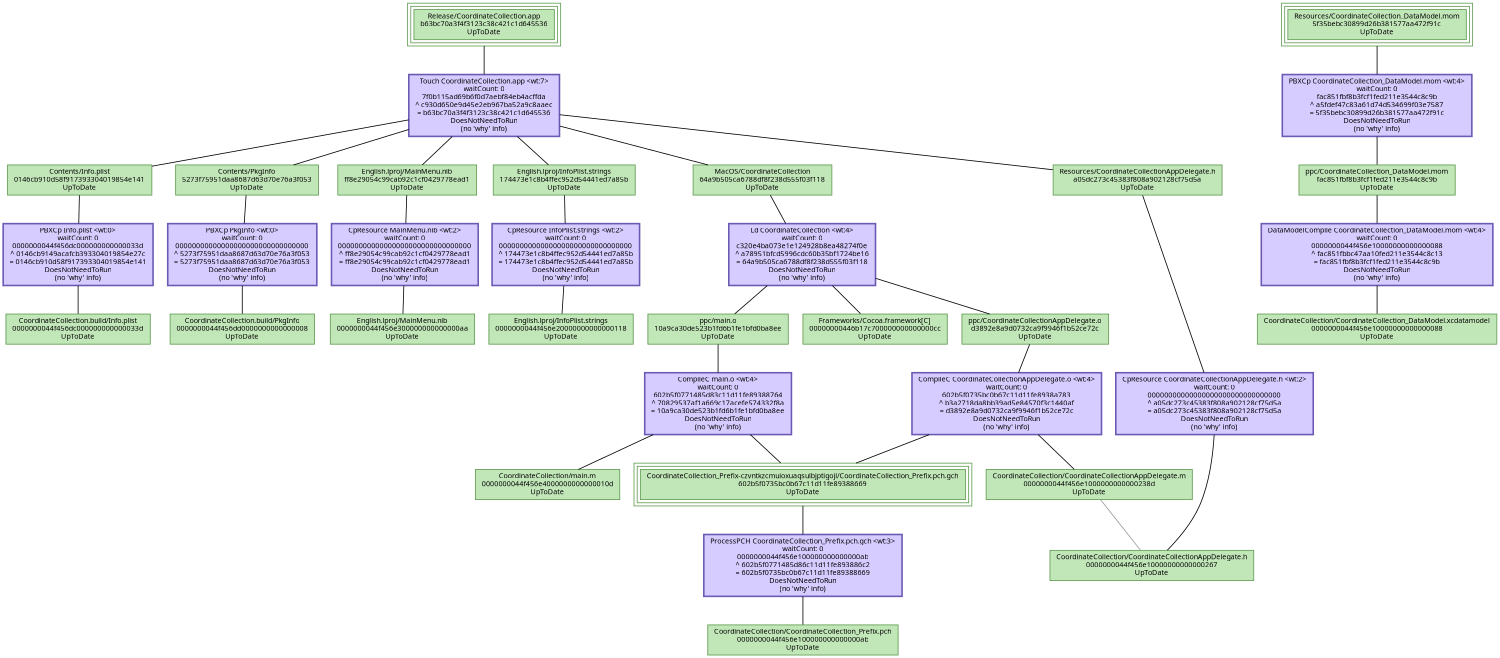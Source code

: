 digraph CoordinateCollection {
   size = "10.000000,8.500000";
   concentrate = false;

   node [ shape = box, style = filled, color = "0.3 0.5 0.6", fillcolor = "0.3 0.2 0.9", fontname = "Monaco", fontsize = "9" ];
   n00001 [ label = "Release/CoordinateCollection.app\nb63bc70a3f4f3123c38c421c1d645536\nUpToDate", peripheries = 3 ];
   n00002 [ label = "Contents/Info.plist\n0146cb910d58f917393304019854e141\nUpToDate" ];
   n00003 [ label = "CoordinateCollection.build/Info.plist\n0000000044f456dc000000000000033d\nUpToDate" ];
   n00004 [ label = "Contents/PkgInfo\n5273f75951daa8687d63d70e76a3f053\nUpToDate" ];
   n00005 [ label = "CoordinateCollection.build/PkgInfo\n0000000044f456dd0000000000000008\nUpToDate" ];
   n00006 [ label = "English.lproj/MainMenu.nib\nff8e29054c99cab92c1cf0429778ead1\nUpToDate" ];
   n00007 [ label = "English.lproj/MainMenu.nib\n0000000044f456e300000000000000aa\nUpToDate" ];
   n00008 [ label = "English.lproj/InfoPlist.strings\n174473e1c8b4ffec952d54441ed7a85b\nUpToDate" ];
   n00009 [ label = "English.lproj/InfoPlist.strings\n0000000044f456e20000000000000118\nUpToDate" ];
   n00010 [ label = "Resources/CoordinateCollectionAppDelegate.h\na05dc273c45383f808a902128cf75d5a\nUpToDate" ];
   n00011 [ label = "CoordinateCollection/CoordinateCollectionAppDelegate.h\n0000000044f456e10000000000000267\nUpToDate" ];
   n00012 [ label = "ppc/main.o\n10a9ca30de523b1fd6b1fe1bfd0ba8ee\nUpToDate" ];
   n00013 [ label = "CoordinateCollection/CoordinateCollection_Prefix.pch\n0000000044f456e100000000000000ab\nUpToDate" ];
   n00014 [ label = "CoordinateCollection_Prefix-czvntkzcmuioxuaqsulbjptigojl/CoordinateCollection_Prefix.pch.gch\n602b5f0735bc0b67c11d11fe89388669\nUpToDate", peripheries = 3 ];
   n00015 [ label = "CoordinateCollection/main.m\n0000000044f456e4000000000000010d\nUpToDate" ];
   n00016 [ label = "ppc/CoordinateCollectionAppDelegate.o\nd3892e8a9d0732ca9f9946f1b52ce72c\nUpToDate" ];
   n00017 [ label = "CoordinateCollection/CoordinateCollectionAppDelegate.m\n0000000044f456e1000000000000238d\nUpToDate" ];
   n00018 [ label = "ppc/CoordinateCollection_DataModel.mom\nfac851fbf8b3fcf1fed211e3544c8c9b\nUpToDate" ];
   n00019 [ label = "CoordinateCollection/CoordinateCollection_DataModel.xcdatamodel\n0000000044f456e10000000000000088\nUpToDate" ];
   n00020 [ label = "Resources/CoordinateCollection_DataModel.mom\n5f35bebc30899d26b381577aa472f91c\nUpToDate", peripheries = 3 ];
   n00021 [ label = "MacOS/CoordinateCollection\n64a9b505ca6788df8f238d555f03f118\nUpToDate" ];
   n00022 [ label = "Frameworks/Cocoa.framework[C]\n00000000446b17c700000000000000cc\nUpToDate" ];

   node [ shape = box, style = "filled,bold", color = "0.7 0.5 0.7", fillcolor = "0.7 0.2 1.0", fontname = "Monaco", fontsize = "9" ];
   c00001 [ label = "PBXCp Info.plist <wt:0>\nwaitCount: 0\n0000000044f456dc000000000000033d\n^ 0146cb9149acafcb393304019854e27c\n= 0146cb910d58f917393304019854e141\nDoesNotNeedToRun\n(no 'why' info)" ];
   c00002 [ label = "PBXCp PkgInfo <wt:0>\nwaitCount: 0\n00000000000000000000000000000000\n^ 5273f75951daa8687d63d70e76a3f053\n= 5273f75951daa8687d63d70e76a3f053\nDoesNotNeedToRun\n(no 'why' info)" ];
   c00003 [ label = "CpResource MainMenu.nib <wt:2>\nwaitCount: 0\n00000000000000000000000000000000\n^ ff8e29054c99cab92c1cf0429778ead1\n= ff8e29054c99cab92c1cf0429778ead1\nDoesNotNeedToRun\n(no 'why' info)" ];
   c00004 [ label = "CpResource InfoPlist.strings <wt:2>\nwaitCount: 0\n00000000000000000000000000000000\n^ 174473e1c8b4ffec952d54441ed7a85b\n= 174473e1c8b4ffec952d54441ed7a85b\nDoesNotNeedToRun\n(no 'why' info)" ];
   c00005 [ label = "CpResource CoordinateCollectionAppDelegate.h <wt:2>\nwaitCount: 0\n00000000000000000000000000000000\n^ a05dc273c45383f808a902128cf75d5a\n= a05dc273c45383f808a902128cf75d5a\nDoesNotNeedToRun\n(no 'why' info)" ];
   c00006 [ label = "CompileC main.o <wt:4>\nwaitCount: 0\n602b5f0771485d83c11d11fe89388764\n^ 70829537af1a669c17acefe574332f8a\n= 10a9ca30de523b1fd6b1fe1bfd0ba8ee\nDoesNotNeedToRun\n(no 'why' info)" ];
   c00007 [ label = "ProcessPCH CoordinateCollection_Prefix.pch.gch <wt:3>\nwaitCount: 0\n0000000044f456e100000000000000ab\n^ 602b5f0771485d86c11d11fe893886c2\n= 602b5f0735bc0b67c11d11fe89388669\nDoesNotNeedToRun\n(no 'why' info)" ];
   c00008 [ label = "CompileC CoordinateCollectionAppDelegate.o <wt:4>\nwaitCount: 0\n602b5f0735bc0b67c11d11fe8938a783\n^ b3a2718da8bb39ad5e84570f3c1440af\n= d3892e8a9d0732ca9f9946f1b52ce72c\nDoesNotNeedToRun\n(no 'why' info)" ];
   c00009 [ label = "DataModelCompile CoordinateCollection_DataModel.mom <wt:4>\nwaitCount: 0\n0000000044f456e10000000000000088\n^ fac851fbbc47aa10fed211e3544c8c13\n= fac851fbf8b3fcf1fed211e3544c8c9b\nDoesNotNeedToRun\n(no 'why' info)" ];
   c00010 [ label = "PBXCp CoordinateCollection_DataModel.mom <wt:4>\nwaitCount: 0\nfac851fbf8b3fcf1fed211e3544c8c9b\n^ a5fdef47c83a61d74d534699f03e7587\n= 5f35bebc30899d26b381577aa472f91c\nDoesNotNeedToRun\n(no 'why' info)" ];
   c00011 [ label = "Ld CoordinateCollection <wt:4>\nwaitCount: 0\nc320e4ba073e1e124928b8ea48274f0e\n^ a78951bfcd5996cdc60b35bf1724be16\n= 64a9b505ca6788df8f238d555f03f118\nDoesNotNeedToRun\n(no 'why' info)" ];
   c00012 [ label = "Touch CoordinateCollection.app <wt:7>\nwaitCount: 0\n7f0b115ad69b6f0d7aebf84eb4acffda\n^ c930d650e9d45e2eb967ba52a9c8aaec\n= b63bc70a3f4f3123c38c421c1d645536\nDoesNotNeedToRun\n(no 'why' info)" ];

   edge [ style = solid, color = black, arrowhead = none, arrowtail = normal ];
   n00001 -> { c00012 };
   n00002 -> { c00001 };
   n00004 -> { c00002 };
   n00006 -> { c00003 };
   n00008 -> { c00004 };
   n00010 -> { c00005 };
   n00012 -> { c00006 };
   n00014 -> { c00007 };
   n00016 -> { c00008 };
   n00018 -> { c00009 };
   n00020 -> { c00010 };
   n00021 -> { c00011 };
   c00001 -> { n00003 };
   c00002 -> { n00005 n00005 };
   c00003 -> { n00007 n00007 };
   c00004 -> { n00009 n00009 };
   c00005 -> { n00011 n00011 };
   c00006 -> { n00014 n00015 };
   c00007 -> { n00013 };
   c00008 -> { n00014 n00017 };
   c00009 -> { n00019 };
   c00010 -> { n00018 };
   c00011 -> { n00012 n00016 n00022 };
   c00012 -> { n00002 n00004 n00006 n00008 n00010 n00021 };

   edge [ style = solid, color = gray60, arrowhead = none, arrowtail = normal ];
   n00017 -> { n00011 };
}
